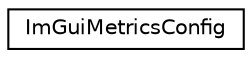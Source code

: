 digraph "Graphical Class Hierarchy"
{
 // LATEX_PDF_SIZE
  edge [fontname="Helvetica",fontsize="10",labelfontname="Helvetica",labelfontsize="10"];
  node [fontname="Helvetica",fontsize="10",shape=record];
  rankdir="LR";
  Node0 [label="ImGuiMetricsConfig",height=0.2,width=0.4,color="black", fillcolor="white", style="filled",URL="$structImGuiMetricsConfig.html",tooltip=" "];
}
